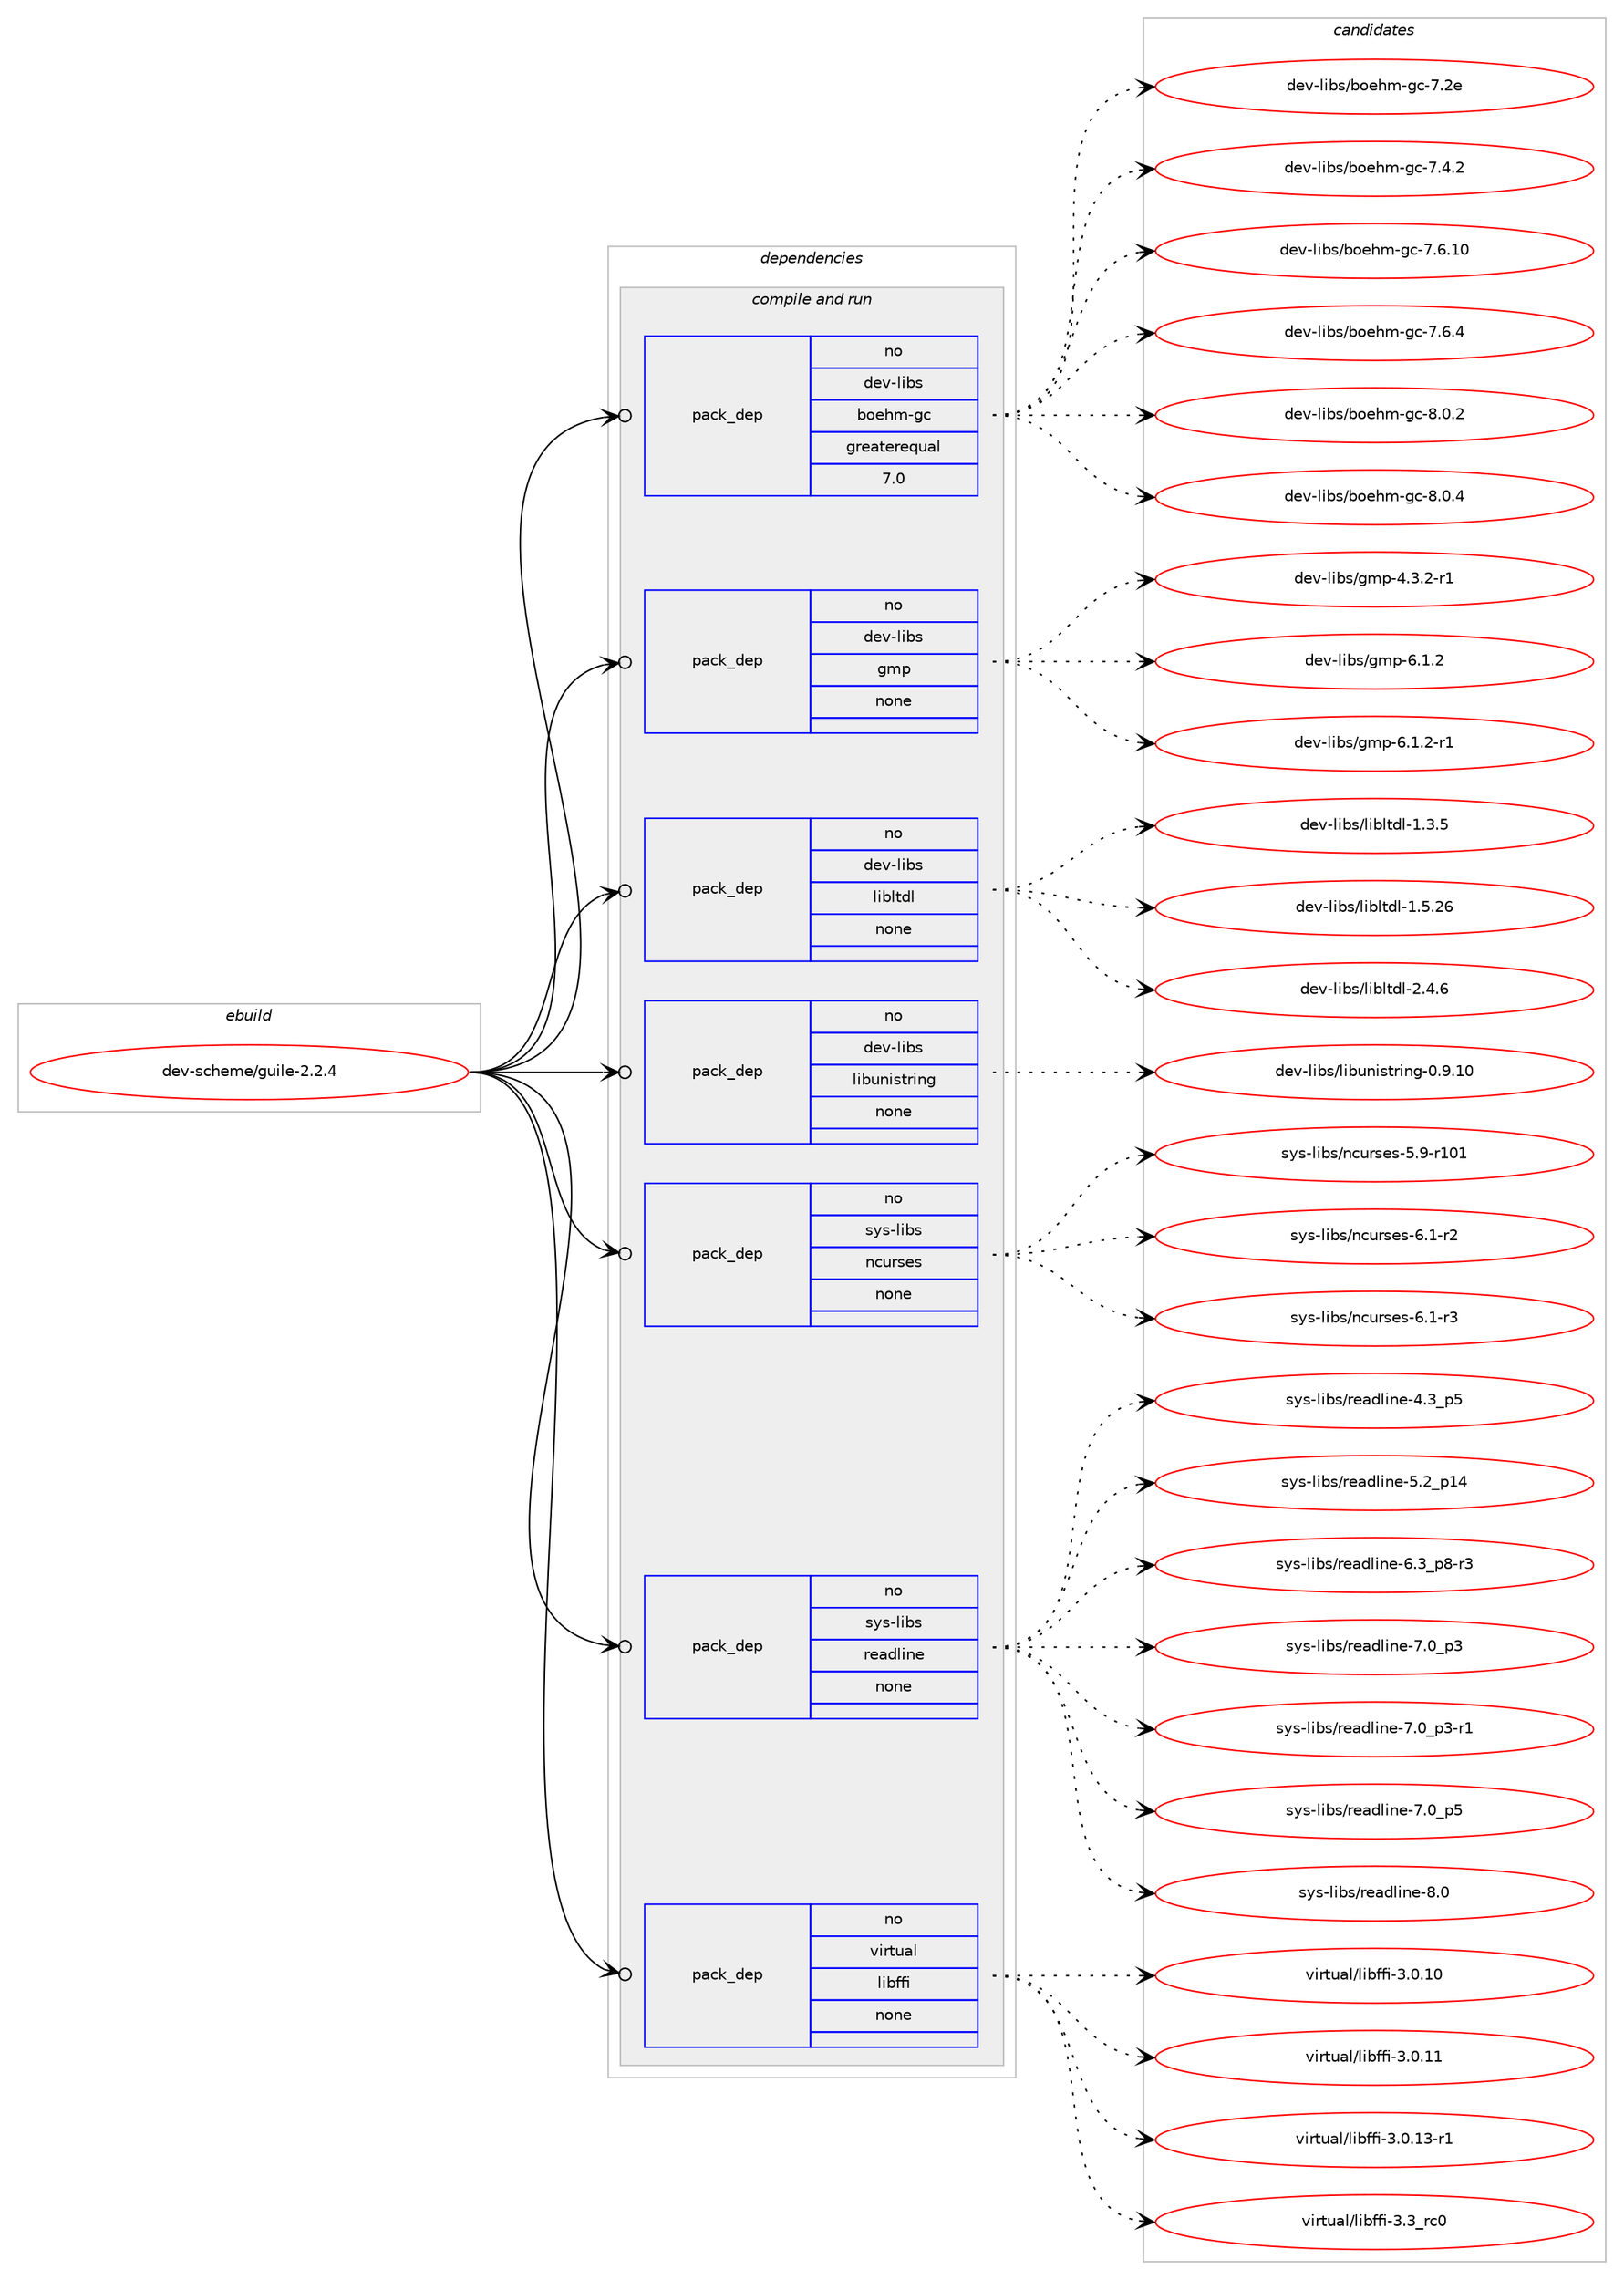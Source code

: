digraph prolog {

# *************
# Graph options
# *************

newrank=true;
concentrate=true;
compound=true;
graph [rankdir=LR,fontname=Helvetica,fontsize=10,ranksep=1.5];#, ranksep=2.5, nodesep=0.2];
edge  [arrowhead=vee];
node  [fontname=Helvetica,fontsize=10];

# **********
# The ebuild
# **********

subgraph cluster_leftcol {
color=gray;
rank=same;
label=<<i>ebuild</i>>;
id [label="dev-scheme/guile-2.2.4", color=red, width=4, href="../dev-scheme/guile-2.2.4.svg"];
}

# ****************
# The dependencies
# ****************

subgraph cluster_midcol {
color=gray;
label=<<i>dependencies</i>>;
subgraph cluster_compile {
fillcolor="#eeeeee";
style=filled;
label=<<i>compile</i>>;
}
subgraph cluster_compileandrun {
fillcolor="#eeeeee";
style=filled;
label=<<i>compile and run</i>>;
subgraph pack1092143 {
dependency1538582 [label=<<TABLE BORDER="0" CELLBORDER="1" CELLSPACING="0" CELLPADDING="4" WIDTH="220"><TR><TD ROWSPAN="6" CELLPADDING="30">pack_dep</TD></TR><TR><TD WIDTH="110">no</TD></TR><TR><TD>dev-libs</TD></TR><TR><TD>boehm-gc</TD></TR><TR><TD>greaterequal</TD></TR><TR><TD>7.0</TD></TR></TABLE>>, shape=none, color=blue];
}
id:e -> dependency1538582:w [weight=20,style="solid",arrowhead="odotvee"];
subgraph pack1092144 {
dependency1538583 [label=<<TABLE BORDER="0" CELLBORDER="1" CELLSPACING="0" CELLPADDING="4" WIDTH="220"><TR><TD ROWSPAN="6" CELLPADDING="30">pack_dep</TD></TR><TR><TD WIDTH="110">no</TD></TR><TR><TD>dev-libs</TD></TR><TR><TD>gmp</TD></TR><TR><TD>none</TD></TR><TR><TD></TD></TR></TABLE>>, shape=none, color=blue];
}
id:e -> dependency1538583:w [weight=20,style="solid",arrowhead="odotvee"];
subgraph pack1092145 {
dependency1538584 [label=<<TABLE BORDER="0" CELLBORDER="1" CELLSPACING="0" CELLPADDING="4" WIDTH="220"><TR><TD ROWSPAN="6" CELLPADDING="30">pack_dep</TD></TR><TR><TD WIDTH="110">no</TD></TR><TR><TD>dev-libs</TD></TR><TR><TD>libltdl</TD></TR><TR><TD>none</TD></TR><TR><TD></TD></TR></TABLE>>, shape=none, color=blue];
}
id:e -> dependency1538584:w [weight=20,style="solid",arrowhead="odotvee"];
subgraph pack1092146 {
dependency1538585 [label=<<TABLE BORDER="0" CELLBORDER="1" CELLSPACING="0" CELLPADDING="4" WIDTH="220"><TR><TD ROWSPAN="6" CELLPADDING="30">pack_dep</TD></TR><TR><TD WIDTH="110">no</TD></TR><TR><TD>dev-libs</TD></TR><TR><TD>libunistring</TD></TR><TR><TD>none</TD></TR><TR><TD></TD></TR></TABLE>>, shape=none, color=blue];
}
id:e -> dependency1538585:w [weight=20,style="solid",arrowhead="odotvee"];
subgraph pack1092147 {
dependency1538586 [label=<<TABLE BORDER="0" CELLBORDER="1" CELLSPACING="0" CELLPADDING="4" WIDTH="220"><TR><TD ROWSPAN="6" CELLPADDING="30">pack_dep</TD></TR><TR><TD WIDTH="110">no</TD></TR><TR><TD>sys-libs</TD></TR><TR><TD>ncurses</TD></TR><TR><TD>none</TD></TR><TR><TD></TD></TR></TABLE>>, shape=none, color=blue];
}
id:e -> dependency1538586:w [weight=20,style="solid",arrowhead="odotvee"];
subgraph pack1092148 {
dependency1538587 [label=<<TABLE BORDER="0" CELLBORDER="1" CELLSPACING="0" CELLPADDING="4" WIDTH="220"><TR><TD ROWSPAN="6" CELLPADDING="30">pack_dep</TD></TR><TR><TD WIDTH="110">no</TD></TR><TR><TD>sys-libs</TD></TR><TR><TD>readline</TD></TR><TR><TD>none</TD></TR><TR><TD></TD></TR></TABLE>>, shape=none, color=blue];
}
id:e -> dependency1538587:w [weight=20,style="solid",arrowhead="odotvee"];
subgraph pack1092149 {
dependency1538588 [label=<<TABLE BORDER="0" CELLBORDER="1" CELLSPACING="0" CELLPADDING="4" WIDTH="220"><TR><TD ROWSPAN="6" CELLPADDING="30">pack_dep</TD></TR><TR><TD WIDTH="110">no</TD></TR><TR><TD>virtual</TD></TR><TR><TD>libffi</TD></TR><TR><TD>none</TD></TR><TR><TD></TD></TR></TABLE>>, shape=none, color=blue];
}
id:e -> dependency1538588:w [weight=20,style="solid",arrowhead="odotvee"];
}
subgraph cluster_run {
fillcolor="#eeeeee";
style=filled;
label=<<i>run</i>>;
}
}

# **************
# The candidates
# **************

subgraph cluster_choices {
rank=same;
color=gray;
label=<<i>candidates</i>>;

subgraph choice1092143 {
color=black;
nodesep=1;
choice10010111845108105981154798111101104109451039945554650101 [label="dev-libs/boehm-gc-7.2e", color=red, width=4,href="../dev-libs/boehm-gc-7.2e.svg"];
choice100101118451081059811547981111011041094510399455546524650 [label="dev-libs/boehm-gc-7.4.2", color=red, width=4,href="../dev-libs/boehm-gc-7.4.2.svg"];
choice10010111845108105981154798111101104109451039945554654464948 [label="dev-libs/boehm-gc-7.6.10", color=red, width=4,href="../dev-libs/boehm-gc-7.6.10.svg"];
choice100101118451081059811547981111011041094510399455546544652 [label="dev-libs/boehm-gc-7.6.4", color=red, width=4,href="../dev-libs/boehm-gc-7.6.4.svg"];
choice100101118451081059811547981111011041094510399455646484650 [label="dev-libs/boehm-gc-8.0.2", color=red, width=4,href="../dev-libs/boehm-gc-8.0.2.svg"];
choice100101118451081059811547981111011041094510399455646484652 [label="dev-libs/boehm-gc-8.0.4", color=red, width=4,href="../dev-libs/boehm-gc-8.0.4.svg"];
dependency1538582:e -> choice10010111845108105981154798111101104109451039945554650101:w [style=dotted,weight="100"];
dependency1538582:e -> choice100101118451081059811547981111011041094510399455546524650:w [style=dotted,weight="100"];
dependency1538582:e -> choice10010111845108105981154798111101104109451039945554654464948:w [style=dotted,weight="100"];
dependency1538582:e -> choice100101118451081059811547981111011041094510399455546544652:w [style=dotted,weight="100"];
dependency1538582:e -> choice100101118451081059811547981111011041094510399455646484650:w [style=dotted,weight="100"];
dependency1538582:e -> choice100101118451081059811547981111011041094510399455646484652:w [style=dotted,weight="100"];
}
subgraph choice1092144 {
color=black;
nodesep=1;
choice1001011184510810598115471031091124552465146504511449 [label="dev-libs/gmp-4.3.2-r1", color=red, width=4,href="../dev-libs/gmp-4.3.2-r1.svg"];
choice100101118451081059811547103109112455446494650 [label="dev-libs/gmp-6.1.2", color=red, width=4,href="../dev-libs/gmp-6.1.2.svg"];
choice1001011184510810598115471031091124554464946504511449 [label="dev-libs/gmp-6.1.2-r1", color=red, width=4,href="../dev-libs/gmp-6.1.2-r1.svg"];
dependency1538583:e -> choice1001011184510810598115471031091124552465146504511449:w [style=dotted,weight="100"];
dependency1538583:e -> choice100101118451081059811547103109112455446494650:w [style=dotted,weight="100"];
dependency1538583:e -> choice1001011184510810598115471031091124554464946504511449:w [style=dotted,weight="100"];
}
subgraph choice1092145 {
color=black;
nodesep=1;
choice10010111845108105981154710810598108116100108454946514653 [label="dev-libs/libltdl-1.3.5", color=red, width=4,href="../dev-libs/libltdl-1.3.5.svg"];
choice1001011184510810598115471081059810811610010845494653465054 [label="dev-libs/libltdl-1.5.26", color=red, width=4,href="../dev-libs/libltdl-1.5.26.svg"];
choice10010111845108105981154710810598108116100108455046524654 [label="dev-libs/libltdl-2.4.6", color=red, width=4,href="../dev-libs/libltdl-2.4.6.svg"];
dependency1538584:e -> choice10010111845108105981154710810598108116100108454946514653:w [style=dotted,weight="100"];
dependency1538584:e -> choice1001011184510810598115471081059810811610010845494653465054:w [style=dotted,weight="100"];
dependency1538584:e -> choice10010111845108105981154710810598108116100108455046524654:w [style=dotted,weight="100"];
}
subgraph choice1092146 {
color=black;
nodesep=1;
choice1001011184510810598115471081059811711010511511611410511010345484657464948 [label="dev-libs/libunistring-0.9.10", color=red, width=4,href="../dev-libs/libunistring-0.9.10.svg"];
dependency1538585:e -> choice1001011184510810598115471081059811711010511511611410511010345484657464948:w [style=dotted,weight="100"];
}
subgraph choice1092147 {
color=black;
nodesep=1;
choice115121115451081059811547110991171141151011154553465745114494849 [label="sys-libs/ncurses-5.9-r101", color=red, width=4,href="../sys-libs/ncurses-5.9-r101.svg"];
choice11512111545108105981154711099117114115101115455446494511450 [label="sys-libs/ncurses-6.1-r2", color=red, width=4,href="../sys-libs/ncurses-6.1-r2.svg"];
choice11512111545108105981154711099117114115101115455446494511451 [label="sys-libs/ncurses-6.1-r3", color=red, width=4,href="../sys-libs/ncurses-6.1-r3.svg"];
dependency1538586:e -> choice115121115451081059811547110991171141151011154553465745114494849:w [style=dotted,weight="100"];
dependency1538586:e -> choice11512111545108105981154711099117114115101115455446494511450:w [style=dotted,weight="100"];
dependency1538586:e -> choice11512111545108105981154711099117114115101115455446494511451:w [style=dotted,weight="100"];
}
subgraph choice1092148 {
color=black;
nodesep=1;
choice11512111545108105981154711410197100108105110101455246519511253 [label="sys-libs/readline-4.3_p5", color=red, width=4,href="../sys-libs/readline-4.3_p5.svg"];
choice1151211154510810598115471141019710010810511010145534650951124952 [label="sys-libs/readline-5.2_p14", color=red, width=4,href="../sys-libs/readline-5.2_p14.svg"];
choice115121115451081059811547114101971001081051101014554465195112564511451 [label="sys-libs/readline-6.3_p8-r3", color=red, width=4,href="../sys-libs/readline-6.3_p8-r3.svg"];
choice11512111545108105981154711410197100108105110101455546489511251 [label="sys-libs/readline-7.0_p3", color=red, width=4,href="../sys-libs/readline-7.0_p3.svg"];
choice115121115451081059811547114101971001081051101014555464895112514511449 [label="sys-libs/readline-7.0_p3-r1", color=red, width=4,href="../sys-libs/readline-7.0_p3-r1.svg"];
choice11512111545108105981154711410197100108105110101455546489511253 [label="sys-libs/readline-7.0_p5", color=red, width=4,href="../sys-libs/readline-7.0_p5.svg"];
choice1151211154510810598115471141019710010810511010145564648 [label="sys-libs/readline-8.0", color=red, width=4,href="../sys-libs/readline-8.0.svg"];
dependency1538587:e -> choice11512111545108105981154711410197100108105110101455246519511253:w [style=dotted,weight="100"];
dependency1538587:e -> choice1151211154510810598115471141019710010810511010145534650951124952:w [style=dotted,weight="100"];
dependency1538587:e -> choice115121115451081059811547114101971001081051101014554465195112564511451:w [style=dotted,weight="100"];
dependency1538587:e -> choice11512111545108105981154711410197100108105110101455546489511251:w [style=dotted,weight="100"];
dependency1538587:e -> choice115121115451081059811547114101971001081051101014555464895112514511449:w [style=dotted,weight="100"];
dependency1538587:e -> choice11512111545108105981154711410197100108105110101455546489511253:w [style=dotted,weight="100"];
dependency1538587:e -> choice1151211154510810598115471141019710010810511010145564648:w [style=dotted,weight="100"];
}
subgraph choice1092149 {
color=black;
nodesep=1;
choice11810511411611797108471081059810210210545514648464948 [label="virtual/libffi-3.0.10", color=red, width=4,href="../virtual/libffi-3.0.10.svg"];
choice11810511411611797108471081059810210210545514648464949 [label="virtual/libffi-3.0.11", color=red, width=4,href="../virtual/libffi-3.0.11.svg"];
choice118105114116117971084710810598102102105455146484649514511449 [label="virtual/libffi-3.0.13-r1", color=red, width=4,href="../virtual/libffi-3.0.13-r1.svg"];
choice11810511411611797108471081059810210210545514651951149948 [label="virtual/libffi-3.3_rc0", color=red, width=4,href="../virtual/libffi-3.3_rc0.svg"];
dependency1538588:e -> choice11810511411611797108471081059810210210545514648464948:w [style=dotted,weight="100"];
dependency1538588:e -> choice11810511411611797108471081059810210210545514648464949:w [style=dotted,weight="100"];
dependency1538588:e -> choice118105114116117971084710810598102102105455146484649514511449:w [style=dotted,weight="100"];
dependency1538588:e -> choice11810511411611797108471081059810210210545514651951149948:w [style=dotted,weight="100"];
}
}

}
